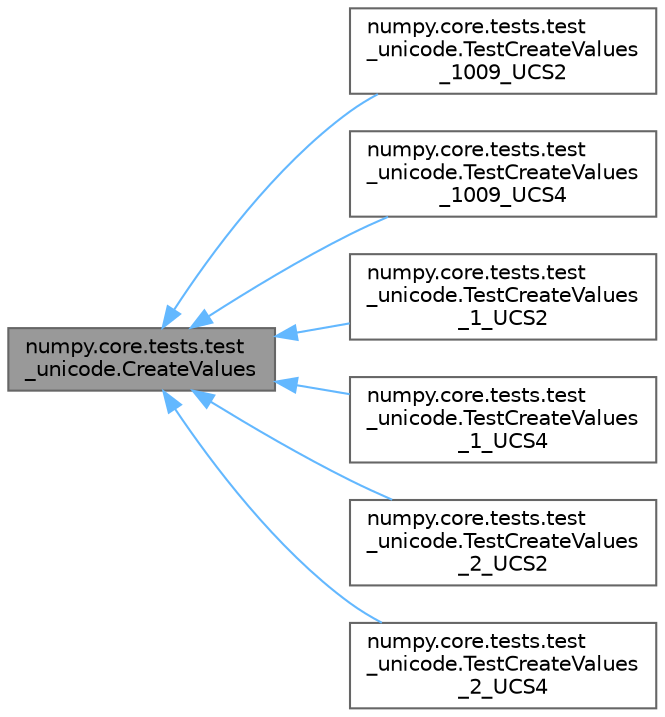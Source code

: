 digraph "numpy.core.tests.test_unicode.CreateValues"
{
 // LATEX_PDF_SIZE
  bgcolor="transparent";
  edge [fontname=Helvetica,fontsize=10,labelfontname=Helvetica,labelfontsize=10];
  node [fontname=Helvetica,fontsize=10,shape=box,height=0.2,width=0.4];
  rankdir="LR";
  Node1 [id="Node000001",label="numpy.core.tests.test\l_unicode.CreateValues",height=0.2,width=0.4,color="gray40", fillcolor="grey60", style="filled", fontcolor="black",tooltip=" "];
  Node1 -> Node2 [id="edge1_Node000001_Node000002",dir="back",color="steelblue1",style="solid",tooltip=" "];
  Node2 [id="Node000002",label="numpy.core.tests.test\l_unicode.TestCreateValues\l_1009_UCS2",height=0.2,width=0.4,color="gray40", fillcolor="white", style="filled",URL="$d4/d8d/classnumpy_1_1core_1_1tests_1_1test__unicode_1_1TestCreateValues__1009__UCS2.html",tooltip=" "];
  Node1 -> Node3 [id="edge2_Node000001_Node000003",dir="back",color="steelblue1",style="solid",tooltip=" "];
  Node3 [id="Node000003",label="numpy.core.tests.test\l_unicode.TestCreateValues\l_1009_UCS4",height=0.2,width=0.4,color="gray40", fillcolor="white", style="filled",URL="$dc/d58/classnumpy_1_1core_1_1tests_1_1test__unicode_1_1TestCreateValues__1009__UCS4.html",tooltip=" "];
  Node1 -> Node4 [id="edge3_Node000001_Node000004",dir="back",color="steelblue1",style="solid",tooltip=" "];
  Node4 [id="Node000004",label="numpy.core.tests.test\l_unicode.TestCreateValues\l_1_UCS2",height=0.2,width=0.4,color="gray40", fillcolor="white", style="filled",URL="$d9/dfc/classnumpy_1_1core_1_1tests_1_1test__unicode_1_1TestCreateValues__1__UCS2.html",tooltip=" "];
  Node1 -> Node5 [id="edge4_Node000001_Node000005",dir="back",color="steelblue1",style="solid",tooltip=" "];
  Node5 [id="Node000005",label="numpy.core.tests.test\l_unicode.TestCreateValues\l_1_UCS4",height=0.2,width=0.4,color="gray40", fillcolor="white", style="filled",URL="$dd/d4c/classnumpy_1_1core_1_1tests_1_1test__unicode_1_1TestCreateValues__1__UCS4.html",tooltip=" "];
  Node1 -> Node6 [id="edge5_Node000001_Node000006",dir="back",color="steelblue1",style="solid",tooltip=" "];
  Node6 [id="Node000006",label="numpy.core.tests.test\l_unicode.TestCreateValues\l_2_UCS2",height=0.2,width=0.4,color="gray40", fillcolor="white", style="filled",URL="$d7/d12/classnumpy_1_1core_1_1tests_1_1test__unicode_1_1TestCreateValues__2__UCS2.html",tooltip=" "];
  Node1 -> Node7 [id="edge6_Node000001_Node000007",dir="back",color="steelblue1",style="solid",tooltip=" "];
  Node7 [id="Node000007",label="numpy.core.tests.test\l_unicode.TestCreateValues\l_2_UCS4",height=0.2,width=0.4,color="gray40", fillcolor="white", style="filled",URL="$d8/d7f/classnumpy_1_1core_1_1tests_1_1test__unicode_1_1TestCreateValues__2__UCS4.html",tooltip=" "];
}

